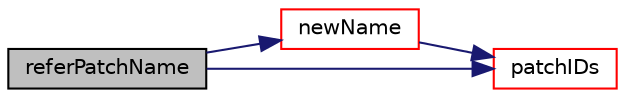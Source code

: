 digraph "referPatchName"
{
  bgcolor="transparent";
  edge [fontname="Helvetica",fontsize="10",labelfontname="Helvetica",labelfontsize="10"];
  node [fontname="Helvetica",fontsize="10",shape=record];
  rankdir="LR";
  Node1 [label="referPatchName",height=0.2,width=0.4,color="black", fillcolor="grey75", style="filled", fontcolor="black"];
  Node1 -> Node2 [color="midnightblue",fontsize="10",style="solid",fontname="Helvetica"];
  Node2 [label="newName",height=0.2,width=0.4,color="red",URL="$a02035.html#a314180300df1ed425f4d59cbd17c56a9",tooltip="Return the name of a processorCyclicPolyPatch. "];
  Node2 -> Node3 [color="midnightblue",fontsize="10",style="solid",fontname="Helvetica"];
  Node3 [label="patchIDs",height=0.2,width=0.4,color="red",URL="$a02035.html#a3d29f434aee0e7d3d7894f42d5580423",tooltip="Return the indices of a processorCyclicPolyPatchs. "];
  Node1 -> Node3 [color="midnightblue",fontsize="10",style="solid",fontname="Helvetica"];
}
